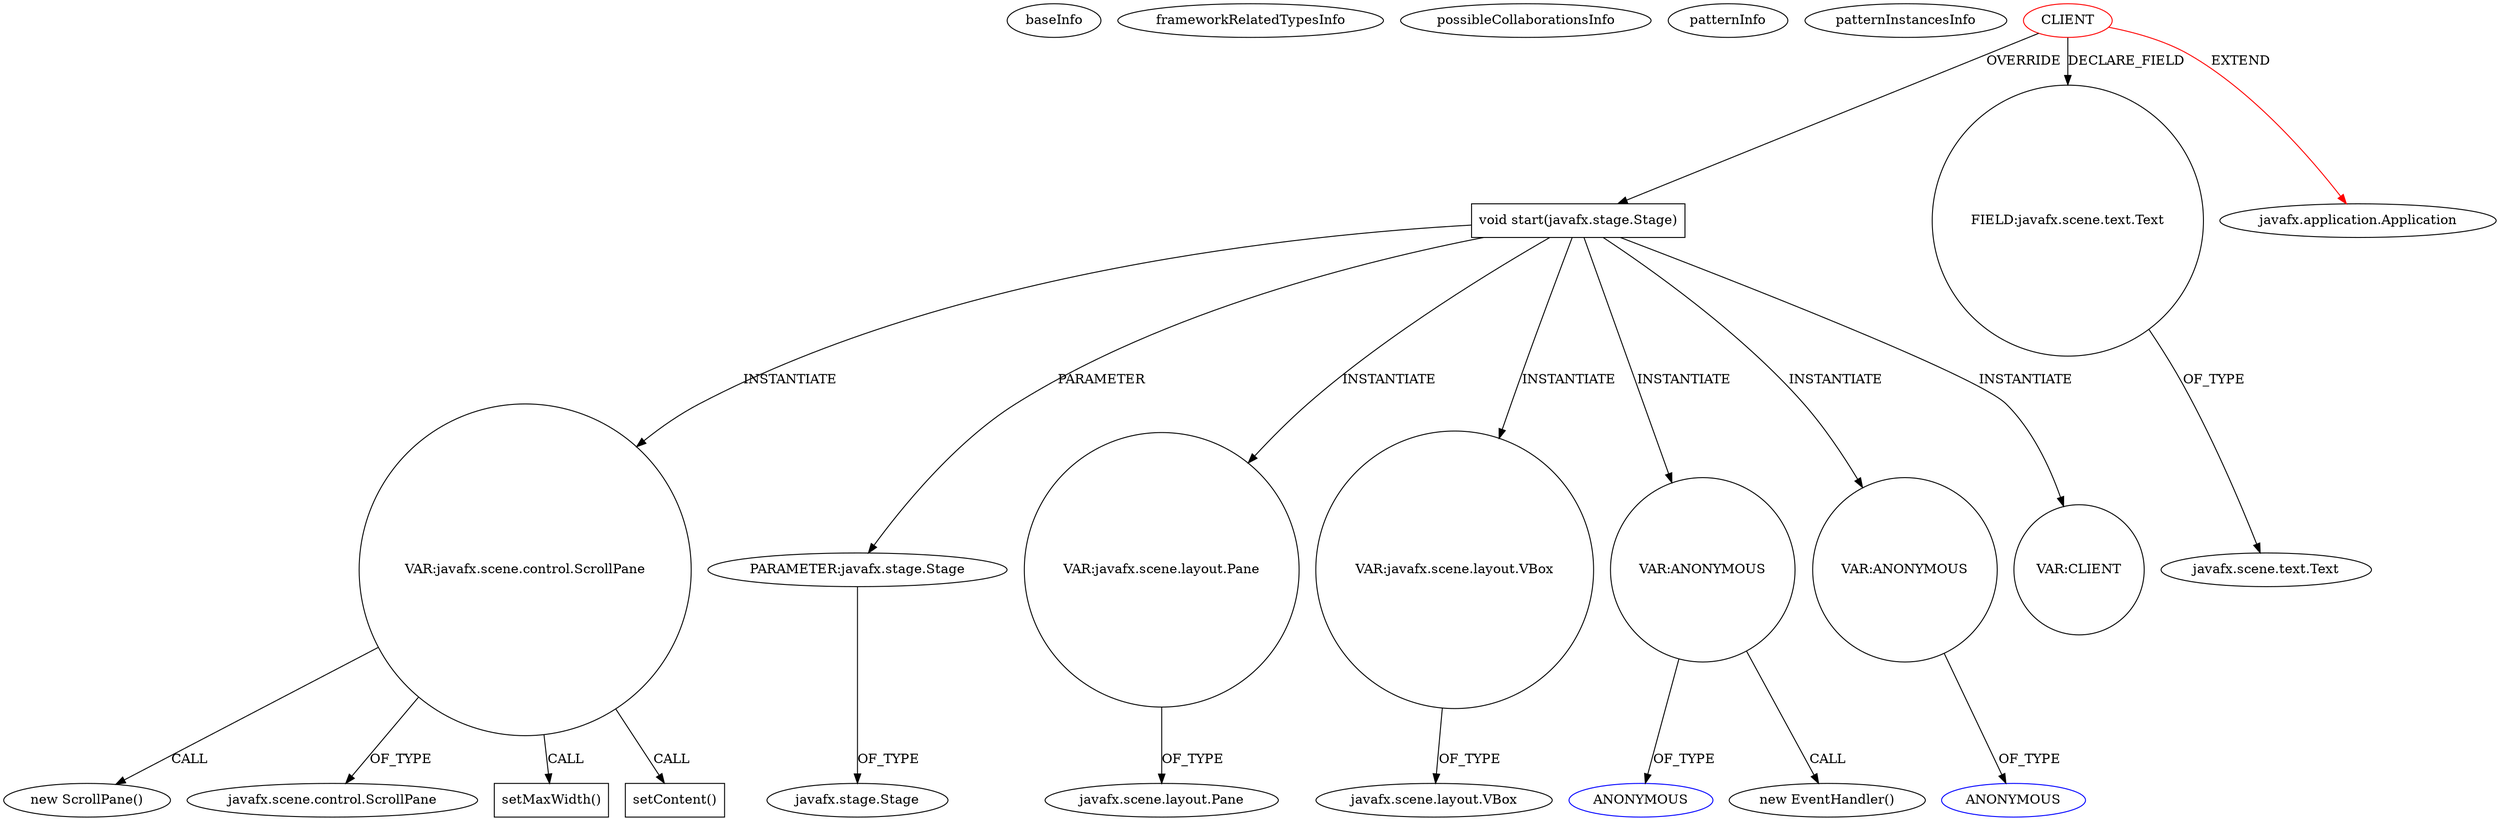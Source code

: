 digraph {
baseInfo[graphId=2609,category="pattern",isAnonymous=false,possibleRelation=false]
frameworkRelatedTypesInfo[0="javafx.application.Application"]
possibleCollaborationsInfo[]
patternInfo[frequency=2.0,patternRootClient=0]
patternInstancesInfo[0="jsnsimpson-tilisty~/jsnsimpson-tilisty/tilisty-master/src/com/tilisty/views/TilistyView.java~TilistyView~3407",1="davelet-InternationalChess-JavaFX2~/davelet-InternationalChess-JavaFX2/InternationalChess-JavaFX2-master/src/cn/davelet/internationalchess/InternationalChess.java~InternationalChess~2344"]
46[label="new ScrollPane()",vertexType="CONSTRUCTOR_CALL",isFrameworkType=false]
47[label="VAR:javafx.scene.control.ScrollPane",vertexType="VARIABLE_EXPRESION",isFrameworkType=false,shape=circle]
48[label="javafx.scene.control.ScrollPane",vertexType="FRAMEWORK_CLASS_TYPE",isFrameworkType=false]
54[label="setMaxWidth()",vertexType="INSIDE_CALL",isFrameworkType=false,shape=box]
14[label="void start(javafx.stage.Stage)",vertexType="OVERRIDING_METHOD_DECLARATION",isFrameworkType=false,shape=box]
0[label="CLIENT",vertexType="ROOT_CLIENT_CLASS_DECLARATION",isFrameworkType=false,color=red]
15[label="PARAMETER:javafx.stage.Stage",vertexType="PARAMETER_DECLARATION",isFrameworkType=false]
9[label="FIELD:javafx.scene.text.Text",vertexType="FIELD_DECLARATION",isFrameworkType=false,shape=circle]
80[label="VAR:javafx.scene.layout.Pane",vertexType="VARIABLE_EXPRESION",isFrameworkType=false,shape=circle]
75[label="VAR:javafx.scene.layout.VBox",vertexType="VARIABLE_EXPRESION",isFrameworkType=false,shape=circle]
90[label="VAR:ANONYMOUS",vertexType="VARIABLE_EXPRESION",isFrameworkType=false,shape=circle]
40[label="VAR:ANONYMOUS",vertexType="VARIABLE_EXPRESION",isFrameworkType=false,shape=circle]
82[label="javafx.scene.layout.Pane",vertexType="FRAMEWORK_CLASS_TYPE",isFrameworkType=false]
8[label="javafx.stage.Stage",vertexType="FRAMEWORK_CLASS_TYPE",isFrameworkType=false]
1[label="javafx.application.Application",vertexType="FRAMEWORK_CLASS_TYPE",isFrameworkType=false]
60[label="setContent()",vertexType="INSIDE_CALL",isFrameworkType=false,shape=box]
77[label="javafx.scene.layout.VBox",vertexType="FRAMEWORK_CLASS_TYPE",isFrameworkType=false]
10[label="javafx.scene.text.Text",vertexType="FRAMEWORK_CLASS_TYPE",isFrameworkType=false]
41[label="ANONYMOUS",vertexType="REFERENCE_ANONYMOUS_DECLARATION",isFrameworkType=false,color=blue]
91[label="ANONYMOUS",vertexType="REFERENCE_ANONYMOUS_DECLARATION",isFrameworkType=false,color=blue]
89[label="new EventHandler()",vertexType="CONSTRUCTOR_CALL",isFrameworkType=false]
28[label="VAR:CLIENT",vertexType="VARIABLE_EXPRESION",isFrameworkType=false,shape=circle]
14->40[label="INSTANTIATE"]
14->80[label="INSTANTIATE"]
90->91[label="OF_TYPE"]
14->28[label="INSTANTIATE"]
0->14[label="OVERRIDE"]
14->90[label="INSTANTIATE"]
47->48[label="OF_TYPE"]
47->60[label="CALL"]
0->1[label="EXTEND",color=red]
14->15[label="PARAMETER"]
14->47[label="INSTANTIATE"]
15->8[label="OF_TYPE"]
14->75[label="INSTANTIATE"]
90->89[label="CALL"]
47->46[label="CALL"]
0->9[label="DECLARE_FIELD"]
47->54[label="CALL"]
80->82[label="OF_TYPE"]
75->77[label="OF_TYPE"]
40->41[label="OF_TYPE"]
9->10[label="OF_TYPE"]
}
